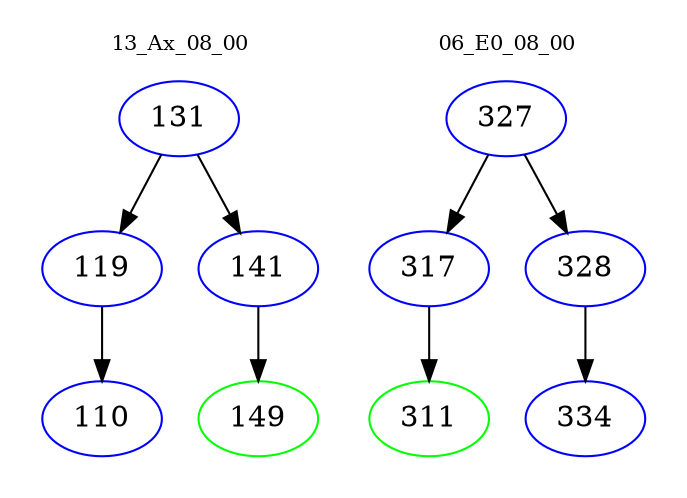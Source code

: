 digraph{
subgraph cluster_0 {
color = white
label = "13_Ax_08_00";
fontsize=10;
T0_131 [label="131", color="blue"]
T0_131 -> T0_119 [color="black"]
T0_119 [label="119", color="blue"]
T0_119 -> T0_110 [color="black"]
T0_110 [label="110", color="blue"]
T0_131 -> T0_141 [color="black"]
T0_141 [label="141", color="blue"]
T0_141 -> T0_149 [color="black"]
T0_149 [label="149", color="green"]
}
subgraph cluster_1 {
color = white
label = "06_E0_08_00";
fontsize=10;
T1_327 [label="327", color="blue"]
T1_327 -> T1_317 [color="black"]
T1_317 [label="317", color="blue"]
T1_317 -> T1_311 [color="black"]
T1_311 [label="311", color="green"]
T1_327 -> T1_328 [color="black"]
T1_328 [label="328", color="blue"]
T1_328 -> T1_334 [color="black"]
T1_334 [label="334", color="blue"]
}
}
